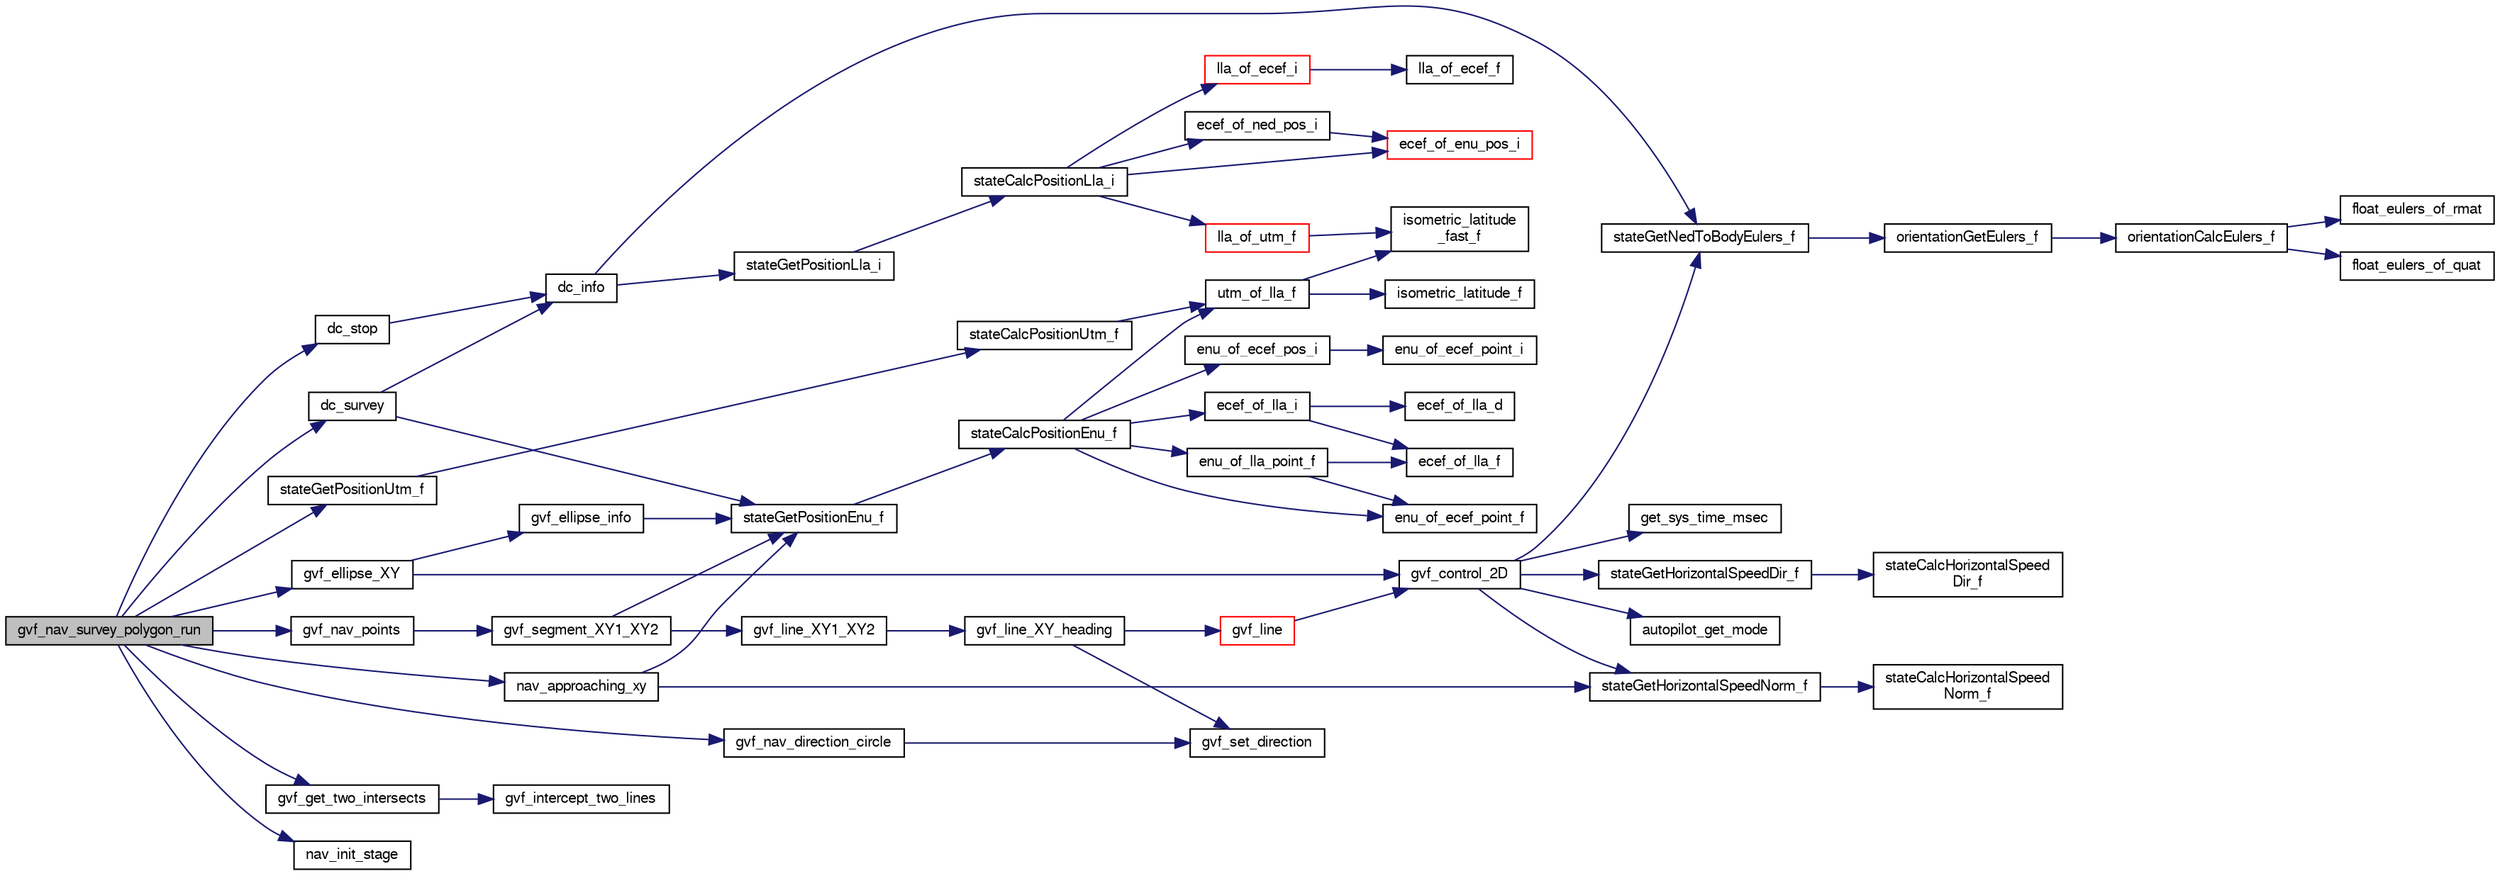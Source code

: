 digraph "gvf_nav_survey_polygon_run"
{
  edge [fontname="FreeSans",fontsize="10",labelfontname="FreeSans",labelfontsize="10"];
  node [fontname="FreeSans",fontsize="10",shape=record];
  rankdir="LR";
  Node1 [label="gvf_nav_survey_polygon_run",height=0.2,width=0.4,color="black", fillcolor="grey75", style="filled", fontcolor="black"];
  Node1 -> Node2 [color="midnightblue",fontsize="10",style="solid",fontname="FreeSans"];
  Node2 [label="dc_stop",height=0.2,width=0.4,color="black", fillcolor="white", style="filled",URL="$dc_8c.html#a47c625a53743f8ad41baaf54a6fcf144",tooltip="Stop dc control. "];
  Node2 -> Node3 [color="midnightblue",fontsize="10",style="solid",fontname="FreeSans"];
  Node3 [label="dc_info",height=0.2,width=0.4,color="black", fillcolor="white", style="filled",URL="$dc_8c.html#ab4b5d12f3c9829a0f0e538496ad5c547",tooltip="Send an info message. "];
  Node3 -> Node4 [color="midnightblue",fontsize="10",style="solid",fontname="FreeSans"];
  Node4 [label="stateGetNedToBodyEulers_f",height=0.2,width=0.4,color="black", fillcolor="white", style="filled",URL="$group__state__attitude.html#ga9a5e6bac6e7d78e1b33430e73344615b",tooltip="Get vehicle body attitude euler angles (float). "];
  Node4 -> Node5 [color="midnightblue",fontsize="10",style="solid",fontname="FreeSans"];
  Node5 [label="orientationGetEulers_f",height=0.2,width=0.4,color="black", fillcolor="white", style="filled",URL="$group__math__orientation__representation.html#gaaae3838d0b45682d48257d5dbfff3030",tooltip="Get vehicle body attitude euler angles (float). "];
  Node5 -> Node6 [color="midnightblue",fontsize="10",style="solid",fontname="FreeSans"];
  Node6 [label="orientationCalcEulers_f",height=0.2,width=0.4,color="black", fillcolor="white", style="filled",URL="$group__math__orientation__representation.html#ga8b8bf1c74adb971f399f0dd4f84d9388"];
  Node6 -> Node7 [color="midnightblue",fontsize="10",style="solid",fontname="FreeSans"];
  Node7 [label="float_eulers_of_rmat",height=0.2,width=0.4,color="black", fillcolor="white", style="filled",URL="$group__math__algebra__float.html#gac568e7074d2732d1237f80898c1dfb76"];
  Node6 -> Node8 [color="midnightblue",fontsize="10",style="solid",fontname="FreeSans"];
  Node8 [label="float_eulers_of_quat",height=0.2,width=0.4,color="black", fillcolor="white", style="filled",URL="$group__math__algebra__float.html#gacd48accfe6eaac320b0d651d894e1db8",tooltip="euler rotation &#39;ZYX&#39; "];
  Node3 -> Node9 [color="midnightblue",fontsize="10",style="solid",fontname="FreeSans"];
  Node9 [label="stateGetPositionLla_i",height=0.2,width=0.4,color="black", fillcolor="white", style="filled",URL="$group__state__position.html#ga99473409b740a26c0e2b9a5bd8e9defb",tooltip="Get position in LLA coordinates (int). "];
  Node9 -> Node10 [color="midnightblue",fontsize="10",style="solid",fontname="FreeSans"];
  Node10 [label="stateCalcPositionLla_i",height=0.2,width=0.4,color="black", fillcolor="white", style="filled",URL="$group__state__position.html#gad0fedf046f198eace06305e56fc7a0f8",tooltip="Calculate LLA (int) from any other available representation. "];
  Node10 -> Node11 [color="midnightblue",fontsize="10",style="solid",fontname="FreeSans"];
  Node11 [label="lla_of_ecef_i",height=0.2,width=0.4,color="red", fillcolor="white", style="filled",URL="$group__math__geodetic__int.html#gaea47a32071c2427f895fcb1df32c4e23",tooltip="Convert a ECEF to LLA. "];
  Node11 -> Node12 [color="midnightblue",fontsize="10",style="solid",fontname="FreeSans"];
  Node12 [label="lla_of_ecef_f",height=0.2,width=0.4,color="black", fillcolor="white", style="filled",URL="$pprz__geodetic__float_8c.html#adecd186d51b41b09f0cad928c0d2f68e"];
  Node10 -> Node13 [color="midnightblue",fontsize="10",style="solid",fontname="FreeSans"];
  Node13 [label="lla_of_utm_f",height=0.2,width=0.4,color="red", fillcolor="white", style="filled",URL="$pprz__geodetic__float_8c.html#a30c2e47ec9a898079c04e8b08496b455"];
  Node13 -> Node14 [color="midnightblue",fontsize="10",style="solid",fontname="FreeSans"];
  Node14 [label="isometric_latitude\l_fast_f",height=0.2,width=0.4,color="black", fillcolor="white", style="filled",URL="$pprz__geodetic__float_8c.html#a21ea1b369f7d4abd984fb89c488dde24"];
  Node10 -> Node15 [color="midnightblue",fontsize="10",style="solid",fontname="FreeSans"];
  Node15 [label="ecef_of_ned_pos_i",height=0.2,width=0.4,color="black", fillcolor="white", style="filled",URL="$group__math__geodetic__int.html#gaf92579b72a2adb1aaac73fae89553fca",tooltip="Convert a local NED position to ECEF. "];
  Node15 -> Node16 [color="midnightblue",fontsize="10",style="solid",fontname="FreeSans"];
  Node16 [label="ecef_of_enu_pos_i",height=0.2,width=0.4,color="red", fillcolor="white", style="filled",URL="$group__math__geodetic__int.html#gaaeff7441301129ca712e828b9b4f474e",tooltip="Convert a local ENU position to ECEF. "];
  Node10 -> Node16 [color="midnightblue",fontsize="10",style="solid",fontname="FreeSans"];
  Node1 -> Node17 [color="midnightblue",fontsize="10",style="solid",fontname="FreeSans"];
  Node17 [label="dc_survey",height=0.2,width=0.4,color="black", fillcolor="white", style="filled",URL="$dc_8c.html#a2b50d2725b576697bde98a8bdb358093",tooltip="Sets the dc control in distance mode. "];
  Node17 -> Node3 [color="midnightblue",fontsize="10",style="solid",fontname="FreeSans"];
  Node17 -> Node18 [color="midnightblue",fontsize="10",style="solid",fontname="FreeSans"];
  Node18 [label="stateGetPositionEnu_f",height=0.2,width=0.4,color="black", fillcolor="white", style="filled",URL="$group__state__position.html#ga545d479db45e1a9711e59736b6d1309b",tooltip="Get position in local ENU coordinates (float). "];
  Node18 -> Node19 [color="midnightblue",fontsize="10",style="solid",fontname="FreeSans"];
  Node19 [label="stateCalcPositionEnu_f",height=0.2,width=0.4,color="black", fillcolor="white", style="filled",URL="$group__state__position.html#ga718066acd9581365ca5c2aacb29130fd"];
  Node19 -> Node20 [color="midnightblue",fontsize="10",style="solid",fontname="FreeSans"];
  Node20 [label="enu_of_ecef_point_f",height=0.2,width=0.4,color="black", fillcolor="white", style="filled",URL="$pprz__geodetic__float_8c.html#a2a82ebdce90a3e41d54f72c5e787fcd0"];
  Node19 -> Node21 [color="midnightblue",fontsize="10",style="solid",fontname="FreeSans"];
  Node21 [label="enu_of_ecef_pos_i",height=0.2,width=0.4,color="black", fillcolor="white", style="filled",URL="$group__math__geodetic__int.html#ga710a45725431766f0a003ba93cb58a11",tooltip="Convert a ECEF position to local ENU. "];
  Node21 -> Node22 [color="midnightblue",fontsize="10",style="solid",fontname="FreeSans"];
  Node22 [label="enu_of_ecef_point_i",height=0.2,width=0.4,color="black", fillcolor="white", style="filled",URL="$group__math__geodetic__int.html#ga85bcbfc73a43b120465422ec55647573",tooltip="Convert a point from ECEF to local ENU. "];
  Node19 -> Node23 [color="midnightblue",fontsize="10",style="solid",fontname="FreeSans"];
  Node23 [label="enu_of_lla_point_f",height=0.2,width=0.4,color="black", fillcolor="white", style="filled",URL="$pprz__geodetic__float_8c.html#ab8d5cb7292ea74802e7a94e265c0703a"];
  Node23 -> Node24 [color="midnightblue",fontsize="10",style="solid",fontname="FreeSans"];
  Node24 [label="ecef_of_lla_f",height=0.2,width=0.4,color="black", fillcolor="white", style="filled",URL="$pprz__geodetic__float_8c.html#a65bc5ba8b61d014ca659035759cc001c"];
  Node23 -> Node20 [color="midnightblue",fontsize="10",style="solid",fontname="FreeSans"];
  Node19 -> Node25 [color="midnightblue",fontsize="10",style="solid",fontname="FreeSans"];
  Node25 [label="ecef_of_lla_i",height=0.2,width=0.4,color="black", fillcolor="white", style="filled",URL="$group__math__geodetic__int.html#ga386f7bf340618bf1454ca2a3b5086100",tooltip="Convert a LLA to ECEF. "];
  Node25 -> Node24 [color="midnightblue",fontsize="10",style="solid",fontname="FreeSans"];
  Node25 -> Node26 [color="midnightblue",fontsize="10",style="solid",fontname="FreeSans"];
  Node26 [label="ecef_of_lla_d",height=0.2,width=0.4,color="black", fillcolor="white", style="filled",URL="$group__math__geodetic__double.html#gae6608c48696daebf3382f08e655028d9"];
  Node19 -> Node27 [color="midnightblue",fontsize="10",style="solid",fontname="FreeSans"];
  Node27 [label="utm_of_lla_f",height=0.2,width=0.4,color="black", fillcolor="white", style="filled",URL="$pprz__geodetic__float_8c.html#af99d4775df518f30b741b49c26eceedd"];
  Node27 -> Node28 [color="midnightblue",fontsize="10",style="solid",fontname="FreeSans"];
  Node28 [label="isometric_latitude_f",height=0.2,width=0.4,color="black", fillcolor="white", style="filled",URL="$pprz__geodetic__float_8c.html#a25c5bd31de0ea0d0caf14a0d217ad3ea"];
  Node27 -> Node14 [color="midnightblue",fontsize="10",style="solid",fontname="FreeSans"];
  Node1 -> Node29 [color="midnightblue",fontsize="10",style="solid",fontname="FreeSans"];
  Node29 [label="gvf_ellipse_XY",height=0.2,width=0.4,color="black", fillcolor="white", style="filled",URL="$gvf_8c.html#ad4ac74c3e1ae77e925a16e7f6ca93c34"];
  Node29 -> Node30 [color="midnightblue",fontsize="10",style="solid",fontname="FreeSans"];
  Node30 [label="gvf_control_2D",height=0.2,width=0.4,color="black", fillcolor="white", style="filled",URL="$gvf_8c.html#a72f82c6d1210fc15d2469c5afeaf1302"];
  Node30 -> Node31 [color="midnightblue",fontsize="10",style="solid",fontname="FreeSans"];
  Node31 [label="autopilot_get_mode",height=0.2,width=0.4,color="black", fillcolor="white", style="filled",URL="$autopilot_8c.html#a23af2ac2d4bcb9b71c869a409de61cc4",tooltip="get autopilot mode "];
  Node30 -> Node32 [color="midnightblue",fontsize="10",style="solid",fontname="FreeSans"];
  Node32 [label="get_sys_time_msec",height=0.2,width=0.4,color="black", fillcolor="white", style="filled",URL="$chibios_2mcu__periph_2sys__time__arch_8c.html#ad3cb294b0d1d74dfb511534b36a17960",tooltip="Get the time in milliseconds since startup. "];
  Node30 -> Node33 [color="midnightblue",fontsize="10",style="solid",fontname="FreeSans"];
  Node33 [label="stateGetHorizontalSpeedDir_f",height=0.2,width=0.4,color="black", fillcolor="white", style="filled",URL="$group__state__velocity.html#ga6f8b83126a235daea584aa9ce97f7fac",tooltip="Get dir of horizontal ground speed (float). "];
  Node33 -> Node34 [color="midnightblue",fontsize="10",style="solid",fontname="FreeSans"];
  Node34 [label="stateCalcHorizontalSpeed\lDir_f",height=0.2,width=0.4,color="black", fillcolor="white", style="filled",URL="$group__state__velocity.html#gad9b7b6ea39d5a4ee3e824f97204c4bb5"];
  Node30 -> Node35 [color="midnightblue",fontsize="10",style="solid",fontname="FreeSans"];
  Node35 [label="stateGetHorizontalSpeedNorm_f",height=0.2,width=0.4,color="black", fillcolor="white", style="filled",URL="$group__state__velocity.html#ga1396b84069296dc0353f25281a472c08",tooltip="Get norm of horizontal ground speed (float). "];
  Node35 -> Node36 [color="midnightblue",fontsize="10",style="solid",fontname="FreeSans"];
  Node36 [label="stateCalcHorizontalSpeed\lNorm_f",height=0.2,width=0.4,color="black", fillcolor="white", style="filled",URL="$group__state__velocity.html#ga990849172b82f2e3bc1ab9da2395c9c4"];
  Node30 -> Node4 [color="midnightblue",fontsize="10",style="solid",fontname="FreeSans"];
  Node29 -> Node37 [color="midnightblue",fontsize="10",style="solid",fontname="FreeSans"];
  Node37 [label="gvf_ellipse_info",height=0.2,width=0.4,color="black", fillcolor="white", style="filled",URL="$gvf__ellipse_8c.html#a54a144011fc0310e40d5190b005ae052"];
  Node37 -> Node18 [color="midnightblue",fontsize="10",style="solid",fontname="FreeSans"];
  Node1 -> Node38 [color="midnightblue",fontsize="10",style="solid",fontname="FreeSans"];
  Node38 [label="gvf_get_two_intersects",height=0.2,width=0.4,color="black", fillcolor="white", style="filled",URL="$nav__survey__polygon__gvf_8c.html#a3f99b0a5691b231366a774387afc9a95",tooltip="intersects a line with the polygon and gives back the two intersection points "];
  Node38 -> Node39 [color="midnightblue",fontsize="10",style="solid",fontname="FreeSans"];
  Node39 [label="gvf_intercept_two_lines",height=0.2,width=0.4,color="black", fillcolor="white", style="filled",URL="$nav__survey__polygon__gvf_8c.html#a1ed530db241dd4311c25f7af1405504d",tooltip="intercept two lines and give back the point of intersection "];
  Node1 -> Node40 [color="midnightblue",fontsize="10",style="solid",fontname="FreeSans"];
  Node40 [label="gvf_nav_direction_circle",height=0.2,width=0.4,color="black", fillcolor="white", style="filled",URL="$nav__survey__polygon__gvf_8c.html#a6533adf7c5ea5e0653ddc673fffa1db9",tooltip="main navigation routine. "];
  Node40 -> Node41 [color="midnightblue",fontsize="10",style="solid",fontname="FreeSans"];
  Node41 [label="gvf_set_direction",height=0.2,width=0.4,color="black", fillcolor="white", style="filled",URL="$gvf_8c.html#a8efa9dd9d07def4d644d56b2d1fed6e2"];
  Node1 -> Node42 [color="midnightblue",fontsize="10",style="solid",fontname="FreeSans"];
  Node42 [label="gvf_nav_points",height=0.2,width=0.4,color="black", fillcolor="white", style="filled",URL="$nav__survey__polygon__gvf_8c.html#aca558f27a3ea04ca30d248c7ade6f800"];
  Node42 -> Node43 [color="midnightblue",fontsize="10",style="solid",fontname="FreeSans"];
  Node43 [label="gvf_segment_XY1_XY2",height=0.2,width=0.4,color="black", fillcolor="white", style="filled",URL="$gvf_8c.html#a1d3d6f723a14fdd4a934b5d3483fb451"];
  Node43 -> Node44 [color="midnightblue",fontsize="10",style="solid",fontname="FreeSans"];
  Node44 [label="gvf_line_XY1_XY2",height=0.2,width=0.4,color="black", fillcolor="white", style="filled",URL="$gvf_8c.html#aeec3e8235d19a0ec8c55968bff872f7b"];
  Node44 -> Node45 [color="midnightblue",fontsize="10",style="solid",fontname="FreeSans"];
  Node45 [label="gvf_line_XY_heading",height=0.2,width=0.4,color="black", fillcolor="white", style="filled",URL="$gvf_8c.html#adabee08eab95e1f36c789270a02afa91"];
  Node45 -> Node46 [color="midnightblue",fontsize="10",style="solid",fontname="FreeSans"];
  Node46 [label="gvf_line",height=0.2,width=0.4,color="red", fillcolor="white", style="filled",URL="$gvf_8c.html#aca22fe13ba4f5c352bb27b001010c43f"];
  Node46 -> Node30 [color="midnightblue",fontsize="10",style="solid",fontname="FreeSans"];
  Node45 -> Node41 [color="midnightblue",fontsize="10",style="solid",fontname="FreeSans"];
  Node43 -> Node18 [color="midnightblue",fontsize="10",style="solid",fontname="FreeSans"];
  Node1 -> Node47 [color="midnightblue",fontsize="10",style="solid",fontname="FreeSans"];
  Node47 [label="nav_approaching_xy",height=0.2,width=0.4,color="black", fillcolor="white", style="filled",URL="$nav_8c.html#a249451b8d1fe0b19866ea68e0d8b86df",tooltip="Decide if the UAV is approaching the current waypoint. "];
  Node47 -> Node35 [color="midnightblue",fontsize="10",style="solid",fontname="FreeSans"];
  Node47 -> Node18 [color="midnightblue",fontsize="10",style="solid",fontname="FreeSans"];
  Node1 -> Node48 [color="midnightblue",fontsize="10",style="solid",fontname="FreeSans"];
  Node48 [label="nav_init_stage",height=0.2,width=0.4,color="black", fillcolor="white", style="filled",URL="$nav_8c.html#a2580ee456d7dd3d157fd7c43ad2eac2d",tooltip="needs to be implemented by fixedwing and rotorcraft seperately "];
  Node1 -> Node49 [color="midnightblue",fontsize="10",style="solid",fontname="FreeSans"];
  Node49 [label="stateGetPositionUtm_f",height=0.2,width=0.4,color="black", fillcolor="white", style="filled",URL="$group__state__position.html#ga7488f3b1e3afa9515541c0130278bdac",tooltip="Get position in UTM coordinates (float). "];
  Node49 -> Node50 [color="midnightblue",fontsize="10",style="solid",fontname="FreeSans"];
  Node50 [label="stateCalcPositionUtm_f",height=0.2,width=0.4,color="black", fillcolor="white", style="filled",URL="$group__state__position.html#ga6893f5e3d84e0464d2bc6fc86a08f16d"];
  Node50 -> Node27 [color="midnightblue",fontsize="10",style="solid",fontname="FreeSans"];
}
